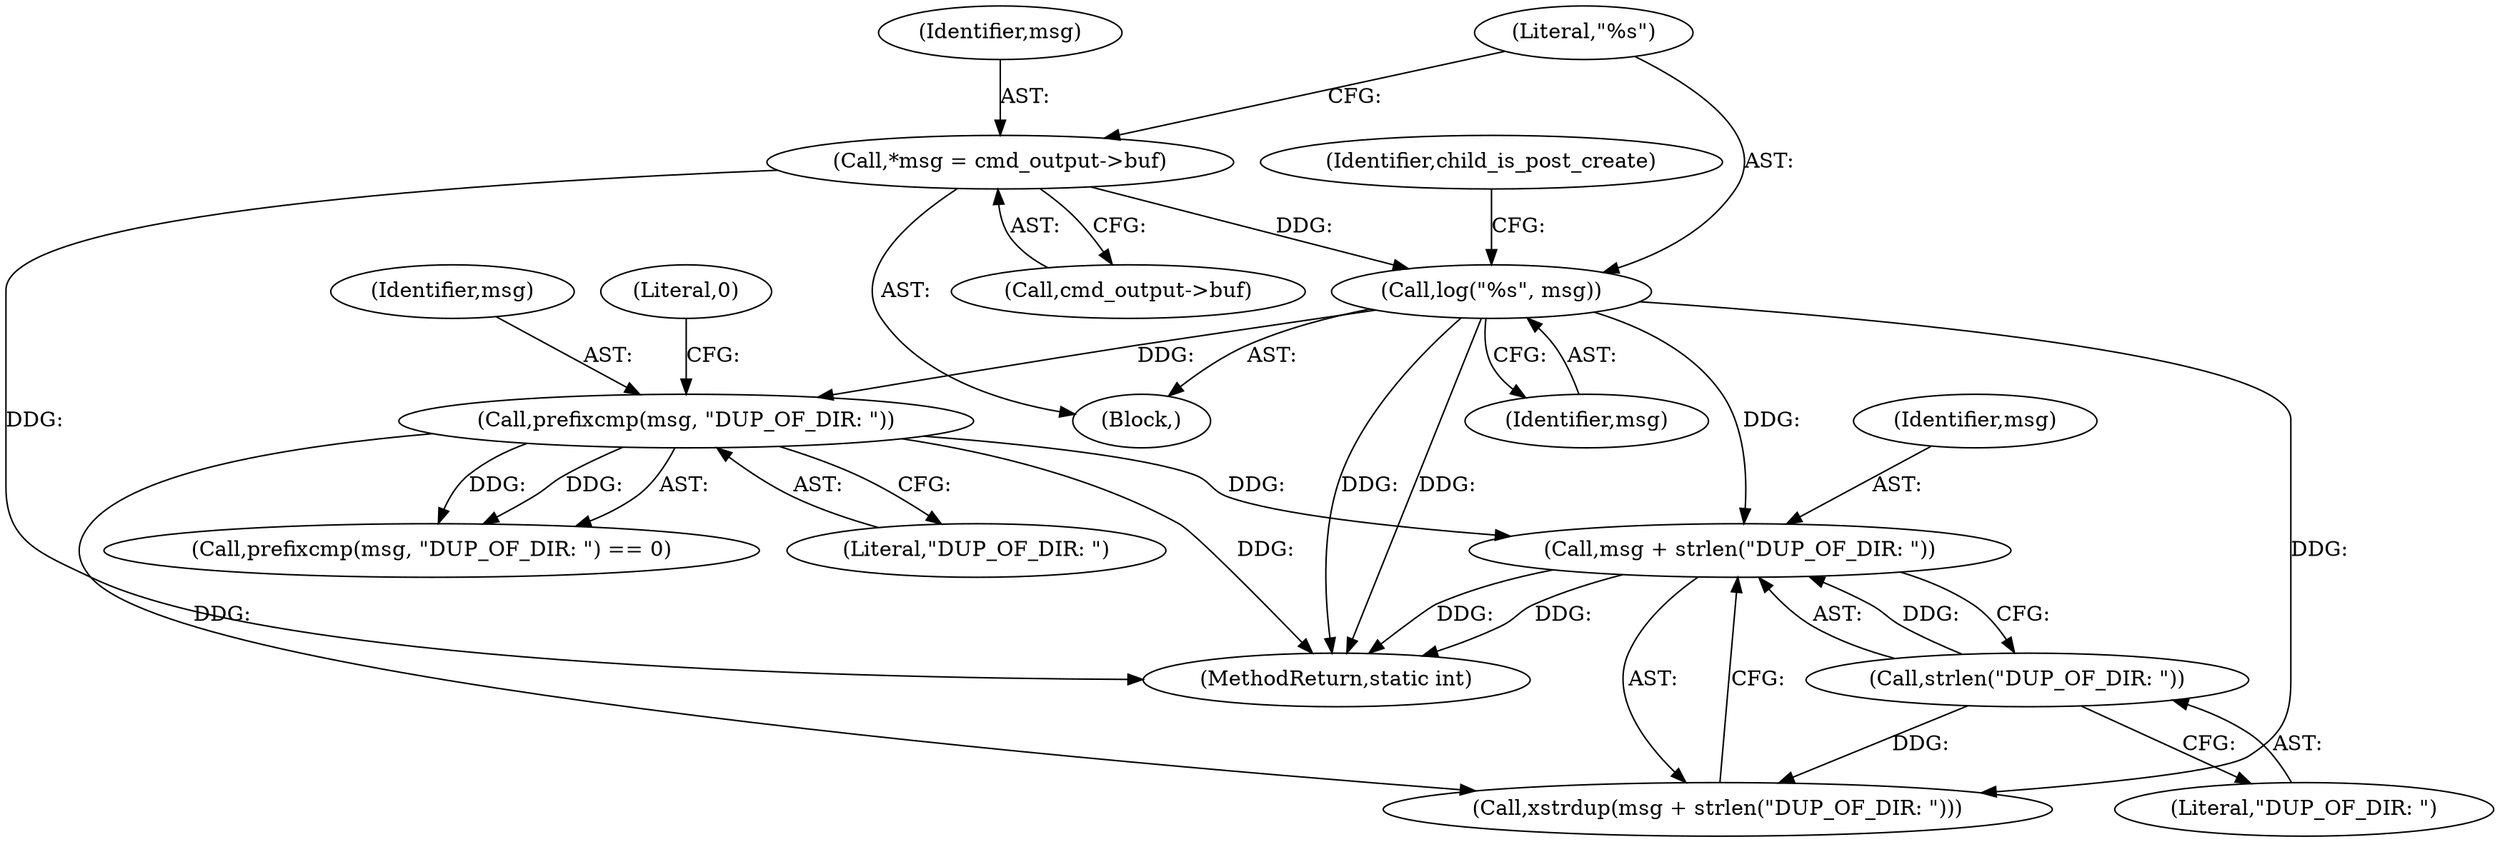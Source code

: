 digraph "0_abrt_8939398b82006ba1fec4ed491339fc075f43fc7c_0@API" {
"1000261" [label="(Call,msg + strlen(\"DUP_OF_DIR: \"))"];
"1000251" [label="(Call,prefixcmp(msg, \"DUP_OF_DIR: \"))"];
"1000244" [label="(Call,log(\"%s\", msg))"];
"1000239" [label="(Call,*msg = cmd_output->buf)"];
"1000263" [label="(Call,strlen(\"DUP_OF_DIR: \"))"];
"1000498" [label="(MethodReturn,static int)"];
"1000262" [label="(Identifier,msg)"];
"1000240" [label="(Identifier,msg)"];
"1000244" [label="(Call,log(\"%s\", msg))"];
"1000260" [label="(Call,xstrdup(msg + strlen(\"DUP_OF_DIR: \")))"];
"1000230" [label="(Block,)"];
"1000241" [label="(Call,cmd_output->buf)"];
"1000246" [label="(Identifier,msg)"];
"1000254" [label="(Literal,0)"];
"1000263" [label="(Call,strlen(\"DUP_OF_DIR: \"))"];
"1000250" [label="(Call,prefixcmp(msg, \"DUP_OF_DIR: \") == 0)"];
"1000245" [label="(Literal,\"%s\")"];
"1000261" [label="(Call,msg + strlen(\"DUP_OF_DIR: \"))"];
"1000264" [label="(Literal,\"DUP_OF_DIR: \")"];
"1000251" [label="(Call,prefixcmp(msg, \"DUP_OF_DIR: \"))"];
"1000239" [label="(Call,*msg = cmd_output->buf)"];
"1000252" [label="(Identifier,msg)"];
"1000249" [label="(Identifier,child_is_post_create)"];
"1000253" [label="(Literal,\"DUP_OF_DIR: \")"];
"1000261" -> "1000260"  [label="AST: "];
"1000261" -> "1000263"  [label="CFG: "];
"1000262" -> "1000261"  [label="AST: "];
"1000263" -> "1000261"  [label="AST: "];
"1000260" -> "1000261"  [label="CFG: "];
"1000261" -> "1000498"  [label="DDG: "];
"1000261" -> "1000498"  [label="DDG: "];
"1000251" -> "1000261"  [label="DDG: "];
"1000244" -> "1000261"  [label="DDG: "];
"1000263" -> "1000261"  [label="DDG: "];
"1000251" -> "1000250"  [label="AST: "];
"1000251" -> "1000253"  [label="CFG: "];
"1000252" -> "1000251"  [label="AST: "];
"1000253" -> "1000251"  [label="AST: "];
"1000254" -> "1000251"  [label="CFG: "];
"1000251" -> "1000498"  [label="DDG: "];
"1000251" -> "1000250"  [label="DDG: "];
"1000251" -> "1000250"  [label="DDG: "];
"1000244" -> "1000251"  [label="DDG: "];
"1000251" -> "1000260"  [label="DDG: "];
"1000244" -> "1000230"  [label="AST: "];
"1000244" -> "1000246"  [label="CFG: "];
"1000245" -> "1000244"  [label="AST: "];
"1000246" -> "1000244"  [label="AST: "];
"1000249" -> "1000244"  [label="CFG: "];
"1000244" -> "1000498"  [label="DDG: "];
"1000244" -> "1000498"  [label="DDG: "];
"1000239" -> "1000244"  [label="DDG: "];
"1000244" -> "1000260"  [label="DDG: "];
"1000239" -> "1000230"  [label="AST: "];
"1000239" -> "1000241"  [label="CFG: "];
"1000240" -> "1000239"  [label="AST: "];
"1000241" -> "1000239"  [label="AST: "];
"1000245" -> "1000239"  [label="CFG: "];
"1000239" -> "1000498"  [label="DDG: "];
"1000263" -> "1000264"  [label="CFG: "];
"1000264" -> "1000263"  [label="AST: "];
"1000263" -> "1000260"  [label="DDG: "];
}

